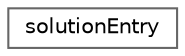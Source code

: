 digraph "Graphical Class Hierarchy"
{
 // LATEX_PDF_SIZE
  bgcolor="transparent";
  edge [fontname=Helvetica,fontsize=10,labelfontname=Helvetica,labelfontsize=10];
  node [fontname=Helvetica,fontsize=10,shape=box,height=0.2,width=0.4];
  rankdir="LR";
  Node0 [id="Node000000",label="solutionEntry",height=0.2,width=0.4,color="grey40", fillcolor="white", style="filled",URL="$classFoam_1_1ccm_1_1solutionEntry.html",tooltip=" "];
}
